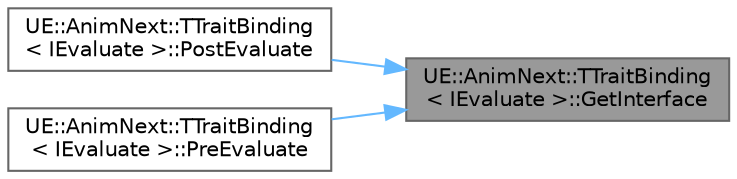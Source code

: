 digraph "UE::AnimNext::TTraitBinding&lt; IEvaluate &gt;::GetInterface"
{
 // INTERACTIVE_SVG=YES
 // LATEX_PDF_SIZE
  bgcolor="transparent";
  edge [fontname=Helvetica,fontsize=10,labelfontname=Helvetica,labelfontsize=10];
  node [fontname=Helvetica,fontsize=10,shape=box,height=0.2,width=0.4];
  rankdir="RL";
  Node1 [id="Node000001",label="UE::AnimNext::TTraitBinding\l\< IEvaluate \>::GetInterface",height=0.2,width=0.4,color="gray40", fillcolor="grey60", style="filled", fontcolor="black",tooltip=" "];
  Node1 -> Node2 [id="edge1_Node000001_Node000002",dir="back",color="steelblue1",style="solid",tooltip=" "];
  Node2 [id="Node000002",label="UE::AnimNext::TTraitBinding\l\< IEvaluate \>::PostEvaluate",height=0.2,width=0.4,color="grey40", fillcolor="white", style="filled",URL="$d6/da0/structUE_1_1AnimNext_1_1TTraitBinding_3_01IEvaluate_01_4.html#a60beb56917b59c6f32b359e8774766e1",tooltip=" "];
  Node1 -> Node3 [id="edge2_Node000001_Node000003",dir="back",color="steelblue1",style="solid",tooltip=" "];
  Node3 [id="Node000003",label="UE::AnimNext::TTraitBinding\l\< IEvaluate \>::PreEvaluate",height=0.2,width=0.4,color="grey40", fillcolor="white", style="filled",URL="$d6/da0/structUE_1_1AnimNext_1_1TTraitBinding_3_01IEvaluate_01_4.html#accf0a70f7469e14e871e9957fe986f27",tooltip=" "];
}
